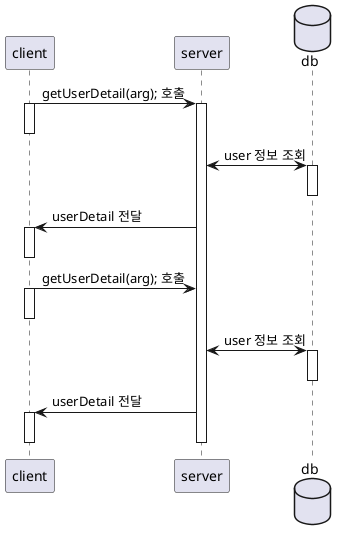 @startuml

client -> server : getUserDetail(arg); 호출
activate client
deactivate client
activate server
database db
server <-> db : user 정보 조회
activate db
deactivate db
server -> client : userDetail 전달
activate client
deactivate client

client -> server : getUserDetail(arg); 호출
activate client
deactivate client
database db
server <-> db : user 정보 조회
activate db
deactivate db
server -> client : userDetail 전달
activate client
deactivate client
deactivate server

@enduml
